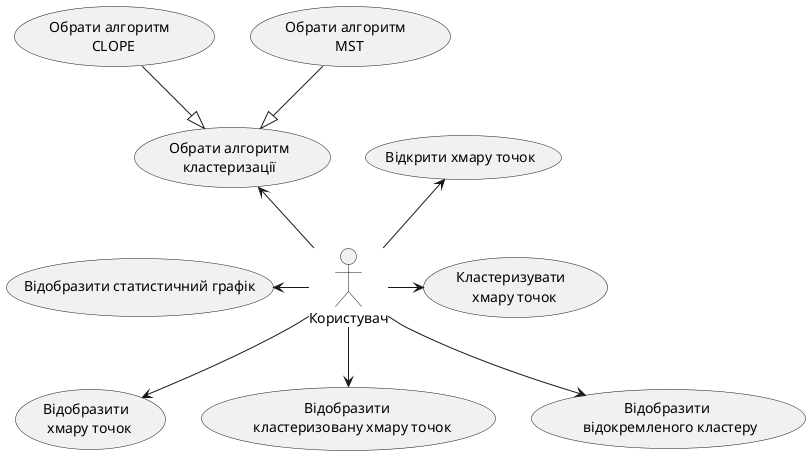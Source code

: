 @startuml

:Користувач: as U
(Обрати алгоритм\nкластеризації) as (обрати)


(Відкрити хмару точок) <-- U

(обрати) <-- U
(Обрати алгоритм \n CLOPE) --|> (обрати) 
(Обрати алгоритм \n MST) --|> (обрати)

U -> (Кластеризувати \n хмару точок)
U --> (Відобразити \n хмару точок)
U --> (Відобразити \n  кластеризовану хмару точок)
U --> (Відобразити \n відокремленого кластеру)
(Відобразити статистичний графік) <- U

@enduml
